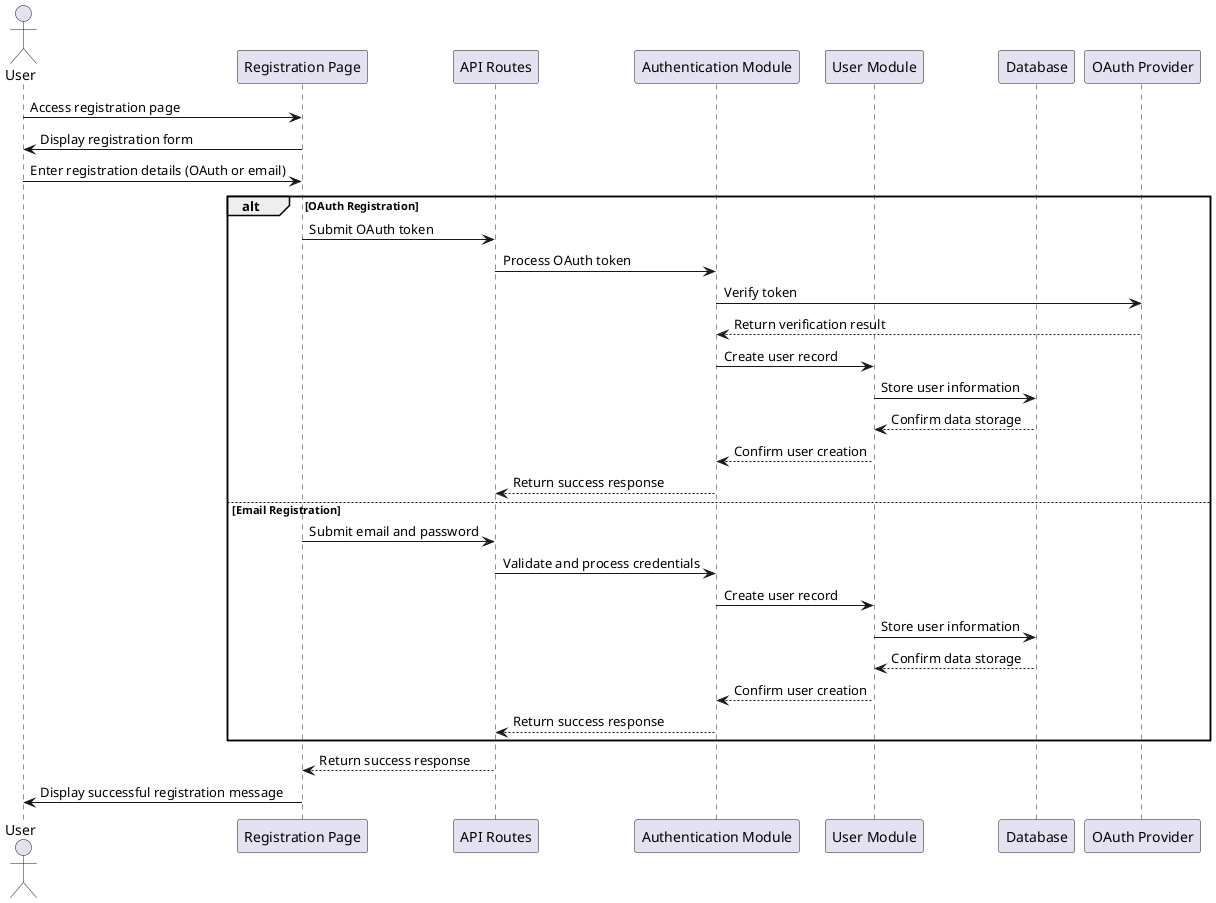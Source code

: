 @startuml User Registration Sequence Diagram Updated

actor User
participant "Registration Page" as RegPage
participant "API Routes" as APIRoutes
participant "Authentication Module" as AuthModule
participant "User Module" as UserModule
participant "Database" as Database
participant "OAuth Provider" as OAuthProvider

User -> RegPage: Access registration page
RegPage -> User: Display registration form
User -> RegPage: Enter registration details (OAuth or email)

alt OAuth Registration
    RegPage -> APIRoutes: Submit OAuth token
    APIRoutes -> AuthModule: Process OAuth token
    AuthModule -> OAuthProvider: Verify token
    OAuthProvider --> AuthModule: Return verification result
    AuthModule -> UserModule: Create user record
    UserModule -> Database: Store user information
    Database --> UserModule: Confirm data storage
    UserModule --> AuthModule: Confirm user creation
    AuthModule --> APIRoutes: Return success response
else Email Registration
    RegPage -> APIRoutes: Submit email and password
    APIRoutes -> AuthModule: Validate and process credentials
    AuthModule -> UserModule: Create user record
    UserModule -> Database: Store user information
    Database --> UserModule: Confirm data storage
    UserModule --> AuthModule: Confirm user creation
    AuthModule --> APIRoutes: Return success response
end

APIRoutes --> RegPage: Return success response
RegPage -> User: Display successful registration message

@enduml